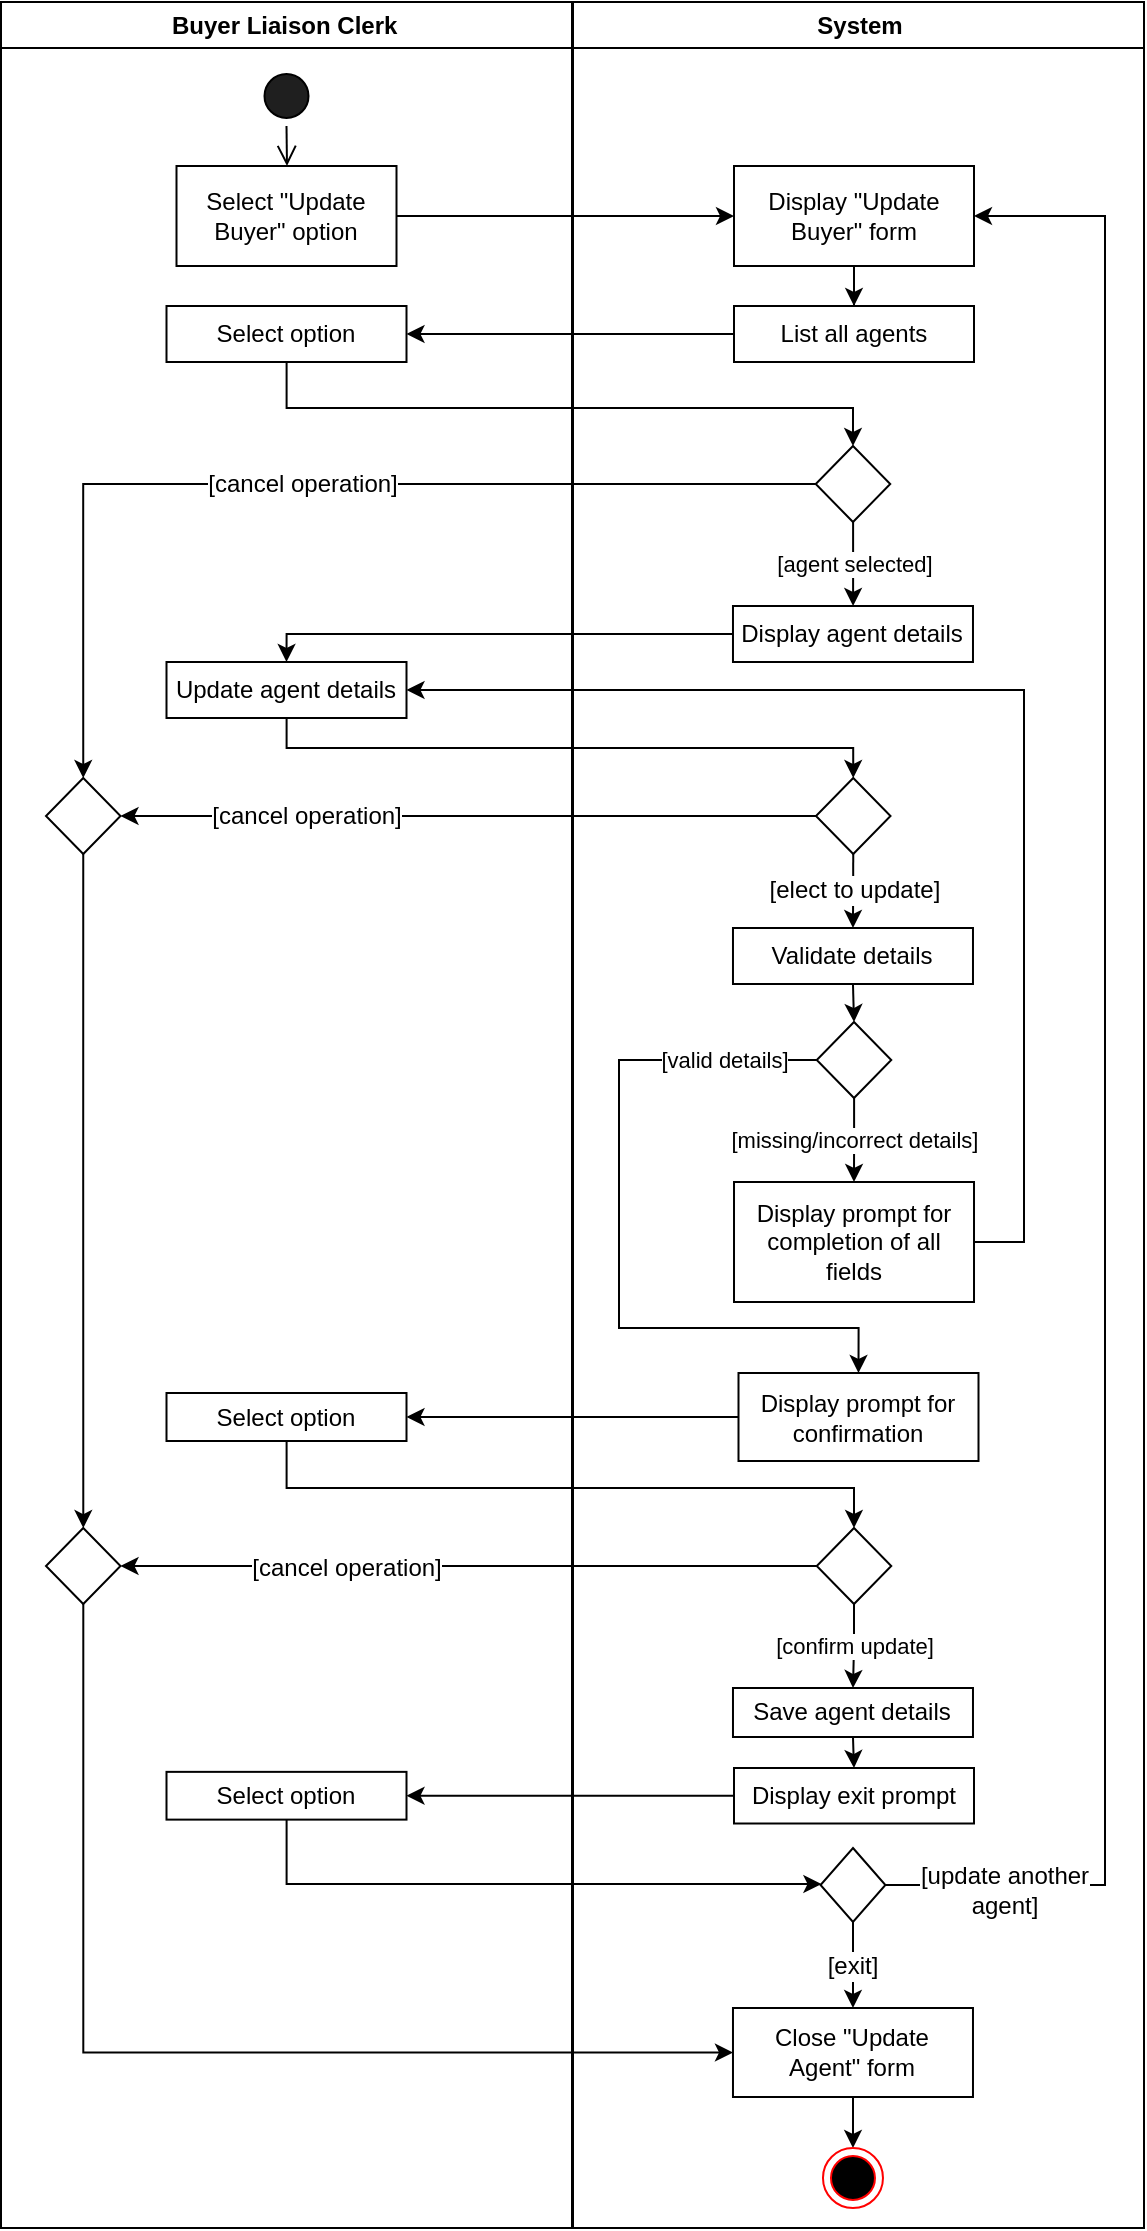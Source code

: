 <mxfile version="20.3.6" type="github"><diagram name="Page-1" id="e7e014a7-5840-1c2e-5031-d8a46d1fe8dd"><mxGraphModel dx="838" dy="1108" grid="1" gridSize="10" guides="1" tooltips="1" connect="1" arrows="1" fold="1" page="1" pageScale="1" pageWidth="1169" pageHeight="1654" math="0" shadow="0"><root><mxCell id="0"/><mxCell id="1" parent="0"/><mxCell id="2" value="Buyer Liaison Clerk " style="swimlane;whiteSpace=wrap;rounded=0;deletable=0;movable=0;expand=1;collapsible=0;" parent="1" vertex="1"><mxGeometry x="158.5" y="127" width="285.5" height="1113" as="geometry"/></mxCell><mxCell id="5" value="" style="ellipse;shape=startState;rounded=0;whiteSpace=wrap;fillColor=#1F1F1F;" parent="2" vertex="1"><mxGeometry x="127.75" y="32" width="30" height="30" as="geometry"/></mxCell><mxCell id="6" value="" style="edgeStyle=elbowEdgeStyle;elbow=horizontal;verticalAlign=bottom;endArrow=open;endSize=8;endFill=1;rounded=0;exitX=0.5;exitY=1;exitDx=0;exitDy=0;" parent="2" source="5" target="7" edge="1"><mxGeometry x="100" y="40" as="geometry"><mxPoint x="115" y="110" as="targetPoint"/><mxPoint x="140.5" y="90" as="sourcePoint"/></mxGeometry></mxCell><mxCell id="7" value="Select &quot;Update Buyer&quot; option" style="rounded=0;whiteSpace=wrap;" parent="2" vertex="1"><mxGeometry x="87.75" y="82" width="110" height="50" as="geometry"/></mxCell><mxCell id="bqYrFDz9AfAW0xV19m9E-46" value="Select option" style="whiteSpace=wrap;html=1;rounded=0;" parent="2" vertex="1"><mxGeometry x="82.75" y="152" width="120" height="28" as="geometry"/></mxCell><mxCell id="VSnS6wqzOySut8PEu_Ir-9" value="Update agent details" style="whiteSpace=wrap;html=1;rounded=0;" parent="2" vertex="1"><mxGeometry x="82.75" y="330" width="120" height="28" as="geometry"/></mxCell><mxCell id="VSnS6wqzOySut8PEu_Ir-27" value="Select option" style="whiteSpace=wrap;html=1;rounded=0;" parent="2" vertex="1"><mxGeometry x="82.75" y="695.5" width="120" height="24" as="geometry"/></mxCell><mxCell id="VSnS6wqzOySut8PEu_Ir-46" value="" style="rhombus;whiteSpace=wrap;html=1;rounded=0;arcSize=20;fixedWidth=0;" parent="2" vertex="1"><mxGeometry x="22.5" y="763" width="37.25" height="38" as="geometry"/></mxCell><mxCell id="VSnS6wqzOySut8PEu_Ir-60" style="edgeStyle=orthogonalEdgeStyle;rounded=0;orthogonalLoop=1;jettySize=auto;html=1;exitX=0.5;exitY=1;exitDx=0;exitDy=0;fontFamily=Helvetica;fontSize=12;fontColor=default;" parent="2" source="VSnS6wqzOySut8PEu_Ir-57" target="VSnS6wqzOySut8PEu_Ir-46" edge="1"><mxGeometry relative="1" as="geometry"/></mxCell><mxCell id="VSnS6wqzOySut8PEu_Ir-57" value="" style="rhombus;whiteSpace=wrap;html=1;rounded=0;" parent="2" vertex="1"><mxGeometry x="22.5" y="388" width="37.25" height="38" as="geometry"/></mxCell><mxCell id="3" value="System" style="swimlane;whiteSpace=wrap;rounded=0;deletable=0;movable=0;expand=1;collapsible=0;" parent="1" vertex="1"><mxGeometry x="444.5" y="127" width="285.5" height="1113" as="geometry"/></mxCell><mxCell id="bqYrFDz9AfAW0xV19m9E-45" value="" style="edgeStyle=orthogonalEdgeStyle;rounded=0;orthogonalLoop=1;jettySize=auto;html=1;" parent="3" source="bqYrFDz9AfAW0xV19m9E-42" target="bqYrFDz9AfAW0xV19m9E-44" edge="1"><mxGeometry relative="1" as="geometry"/></mxCell><mxCell id="bqYrFDz9AfAW0xV19m9E-42" value="Display &quot;Update Buyer&quot; form" style="whiteSpace=wrap;html=1;rounded=0;" parent="3" vertex="1"><mxGeometry x="80.5" y="82" width="120" height="50" as="geometry"/></mxCell><mxCell id="bqYrFDz9AfAW0xV19m9E-44" value="List all agents" style="whiteSpace=wrap;html=1;rounded=0;" parent="3" vertex="1"><mxGeometry x="80.5" y="152" width="120" height="28" as="geometry"/></mxCell><object label="[agent selected]" id="VSnS6wqzOySut8PEu_Ir-8"><mxCell style="edgeStyle=orthogonalEdgeStyle;rounded=0;orthogonalLoop=1;jettySize=auto;html=1;" parent="3" source="bqYrFDz9AfAW0xV19m9E-48" target="VSnS6wqzOySut8PEu_Ir-7" edge="1"><mxGeometry relative="1" as="geometry"><Array as="points"><mxPoint x="140" y="282"/><mxPoint x="140" y="282"/></Array></mxGeometry></mxCell></object><mxCell id="bqYrFDz9AfAW0xV19m9E-48" value="" style="rhombus;whiteSpace=wrap;html=1;rounded=0;" parent="3" vertex="1"><mxGeometry x="121.37" y="222" width="37.25" height="38" as="geometry"/></mxCell><mxCell id="VSnS6wqzOySut8PEu_Ir-7" value="Display agent details" style="whiteSpace=wrap;html=1;rounded=0;" parent="3" vertex="1"><mxGeometry x="79.99" y="302" width="120" height="28" as="geometry"/></mxCell><mxCell id="VSnS6wqzOySut8PEu_Ir-62" value="[elect to update]" style="edgeStyle=orthogonalEdgeStyle;rounded=0;orthogonalLoop=1;jettySize=auto;html=1;exitX=0.5;exitY=1;exitDx=0;exitDy=0;entryX=0.5;entryY=0;entryDx=0;entryDy=0;fontFamily=Helvetica;fontSize=12;fontColor=default;" parent="3" source="VSnS6wqzOySut8PEu_Ir-11" target="VSnS6wqzOySut8PEu_Ir-13" edge="1"><mxGeometry relative="1" as="geometry"/></mxCell><mxCell id="VSnS6wqzOySut8PEu_Ir-11" value="" style="rhombus;whiteSpace=wrap;html=1;rounded=0;" parent="3" vertex="1"><mxGeometry x="121.5" y="388" width="37.25" height="38" as="geometry"/></mxCell><mxCell id="VSnS6wqzOySut8PEu_Ir-63" style="edgeStyle=orthogonalEdgeStyle;rounded=0;orthogonalLoop=1;jettySize=auto;html=1;exitX=0.5;exitY=1;exitDx=0;exitDy=0;entryX=0.5;entryY=0;entryDx=0;entryDy=0;fontFamily=Helvetica;fontSize=12;fontColor=default;" parent="3" source="VSnS6wqzOySut8PEu_Ir-13" target="VSnS6wqzOySut8PEu_Ir-15" edge="1"><mxGeometry relative="1" as="geometry"/></mxCell><mxCell id="VSnS6wqzOySut8PEu_Ir-13" value="Validate details" style="whiteSpace=wrap;html=1;rounded=0;" parent="3" vertex="1"><mxGeometry x="79.99" y="463" width="120" height="28" as="geometry"/></mxCell><mxCell id="VSnS6wqzOySut8PEu_Ir-18" value="[missing/incorrect details]" style="edgeStyle=orthogonalEdgeStyle;rounded=0;orthogonalLoop=1;jettySize=auto;html=1;" parent="3" source="VSnS6wqzOySut8PEu_Ir-15" target="VSnS6wqzOySut8PEu_Ir-17" edge="1"><mxGeometry relative="1" as="geometry"/></mxCell><mxCell id="VSnS6wqzOySut8PEu_Ir-15" value="" style="rhombus;whiteSpace=wrap;html=1;rounded=0;" parent="3" vertex="1"><mxGeometry x="121.88" y="510" width="37.25" height="38" as="geometry"/></mxCell><mxCell id="VSnS6wqzOySut8PEu_Ir-17" value="Display prompt for completion of all fields" style="whiteSpace=wrap;html=1;rounded=0;" parent="3" vertex="1"><mxGeometry x="80.505" y="590" width="120" height="60" as="geometry"/></mxCell><mxCell id="VSnS6wqzOySut8PEu_Ir-25" value="Display prompt for confirmation" style="whiteSpace=wrap;html=1;rounded=0;" parent="3" vertex="1"><mxGeometry x="82.75" y="685.5" width="120" height="44" as="geometry"/></mxCell><mxCell id="VSnS6wqzOySut8PEu_Ir-26" value="[valid details]" style="edgeStyle=orthogonalEdgeStyle;rounded=0;orthogonalLoop=1;jettySize=auto;html=1;entryX=0.5;entryY=0;entryDx=0;entryDy=0;" parent="3" source="VSnS6wqzOySut8PEu_Ir-15" target="VSnS6wqzOySut8PEu_Ir-25" edge="1"><mxGeometry x="-0.753" relative="1" as="geometry"><mxPoint x="155.5" y="673" as="targetPoint"/><Array as="points"><mxPoint x="23" y="529"/><mxPoint x="23" y="663"/><mxPoint x="143" y="663"/></Array><mxPoint as="offset"/></mxGeometry></mxCell><mxCell id="VSnS6wqzOySut8PEu_Ir-37" value="" style="rhombus;whiteSpace=wrap;html=1;rounded=0;autosize=1;" parent="3" vertex="1"><mxGeometry x="123.77" y="923" width="32.44" height="37" as="geometry"/></mxCell><mxCell id="VSnS6wqzOySut8PEu_Ir-33" value="Display exit prompt" style="whiteSpace=wrap;html=1;rounded=0;" parent="3" vertex="1"><mxGeometry x="80.5" y="883" width="120" height="27.75" as="geometry"/></mxCell><mxCell id="VSnS6wqzOySut8PEu_Ir-38" value="" style="edgeStyle=orthogonalEdgeStyle;rounded=0;orthogonalLoop=1;jettySize=auto;html=1;" parent="3" source="VSnS6wqzOySut8PEu_Ir-35" target="VSnS6wqzOySut8PEu_Ir-37" edge="1"><mxGeometry relative="1" as="geometry"><Array as="points"><mxPoint x="-143" y="941"/></Array></mxGeometry></mxCell><mxCell id="VSnS6wqzOySut8PEu_Ir-35" value="Select option" style="whiteSpace=wrap;html=1;rounded=0;" parent="3" vertex="1"><mxGeometry x="-203.25" y="884.93" width="120" height="23.88" as="geometry"/></mxCell><mxCell id="VSnS6wqzOySut8PEu_Ir-36" value="" style="edgeStyle=orthogonalEdgeStyle;rounded=0;orthogonalLoop=1;jettySize=auto;html=1;" parent="3" source="VSnS6wqzOySut8PEu_Ir-33" target="VSnS6wqzOySut8PEu_Ir-35" edge="1"><mxGeometry relative="1" as="geometry"/></mxCell><mxCell id="VSnS6wqzOySut8PEu_Ir-43" value="" style="edgeStyle=orthogonalEdgeStyle;rounded=0;orthogonalLoop=1;jettySize=auto;html=1;fontFamily=Helvetica;fontSize=12;fontColor=default;" parent="3" source="VSnS6wqzOySut8PEu_Ir-39" target="VSnS6wqzOySut8PEu_Ir-41" edge="1"><mxGeometry relative="1" as="geometry"/></mxCell><mxCell id="VSnS6wqzOySut8PEu_Ir-39" value="Close &quot;Update &lt;br&gt;Agent&quot; form" style="whiteSpace=wrap;html=1;rounded=0;" parent="3" vertex="1"><mxGeometry x="79.99" y="1003" width="120" height="44.5" as="geometry"/></mxCell><mxCell id="VSnS6wqzOySut8PEu_Ir-40" value="[exit]" style="edgeStyle=orthogonalEdgeStyle;rounded=0;orthogonalLoop=1;jettySize=auto;html=1;fontFamily=Helvetica;fontSize=12;fontColor=default;" parent="3" source="VSnS6wqzOySut8PEu_Ir-37" target="VSnS6wqzOySut8PEu_Ir-39" edge="1"><mxGeometry relative="1" as="geometry"/></mxCell><mxCell id="VSnS6wqzOySut8PEu_Ir-49" style="edgeStyle=orthogonalEdgeStyle;rounded=0;orthogonalLoop=1;jettySize=auto;html=1;exitX=0.5;exitY=1;exitDx=0;exitDy=0;entryX=0.5;entryY=0;entryDx=0;entryDy=0;fontFamily=Helvetica;fontSize=12;fontColor=default;" parent="3" source="VSnS6wqzOySut8PEu_Ir-31" target="VSnS6wqzOySut8PEu_Ir-33" edge="1"><mxGeometry relative="1" as="geometry"/></mxCell><mxCell id="VSnS6wqzOySut8PEu_Ir-31" value="Save agent details" style="whiteSpace=wrap;html=1;rounded=0;" parent="3" vertex="1"><mxGeometry x="79.99" y="843" width="120" height="24.5" as="geometry"/></mxCell><mxCell id="VSnS6wqzOySut8PEu_Ir-32" value="[confirm update]" style="edgeStyle=orthogonalEdgeStyle;rounded=0;orthogonalLoop=1;jettySize=auto;html=1;exitX=0.5;exitY=1;exitDx=0;exitDy=0;" parent="3" source="VSnS6wqzOySut8PEu_Ir-47" target="VSnS6wqzOySut8PEu_Ir-31" edge="1"><mxGeometry relative="1" as="geometry"><mxPoint x="140.5" y="800" as="sourcePoint"/></mxGeometry></mxCell><mxCell id="VSnS6wqzOySut8PEu_Ir-41" value="" style="ellipse;html=1;shape=endState;fillColor=#000000;strokeColor=#ff0000;rounded=0;fontFamily=Helvetica;fontSize=12;fontColor=default;" parent="3" vertex="1"><mxGeometry x="124.99" y="1073" width="30" height="30" as="geometry"/></mxCell><mxCell id="VSnS6wqzOySut8PEu_Ir-47" value="" style="rhombus;whiteSpace=wrap;html=1;rounded=0;" parent="3" vertex="1"><mxGeometry x="121.88" y="763" width="37.25" height="38" as="geometry"/></mxCell><mxCell id="VSnS6wqzOySut8PEu_Ir-53" value="[update another &lt;br&gt;agent]" style="edgeStyle=orthogonalEdgeStyle;rounded=0;orthogonalLoop=1;jettySize=auto;html=1;exitX=1;exitY=0.5;exitDx=0;exitDy=0;fontFamily=Helvetica;fontSize=12;fontColor=default;entryX=1;entryY=0.5;entryDx=0;entryDy=0;" parent="3" source="VSnS6wqzOySut8PEu_Ir-37" target="bqYrFDz9AfAW0xV19m9E-42" edge="1"><mxGeometry x="-0.883" y="-1" relative="1" as="geometry"><mxPoint x="255.5" y="101.333" as="targetPoint"/><Array as="points"><mxPoint x="266" y="942"/><mxPoint x="266" y="107"/></Array><mxPoint y="1" as="offset"/></mxGeometry></mxCell><mxCell id="bqYrFDz9AfAW0xV19m9E-43" value="" style="edgeStyle=orthogonalEdgeStyle;rounded=0;orthogonalLoop=1;jettySize=auto;html=1;" parent="1" source="7" target="bqYrFDz9AfAW0xV19m9E-42" edge="1"><mxGeometry relative="1" as="geometry"/></mxCell><mxCell id="bqYrFDz9AfAW0xV19m9E-47" value="" style="edgeStyle=orthogonalEdgeStyle;rounded=0;orthogonalLoop=1;jettySize=auto;html=1;" parent="1" source="bqYrFDz9AfAW0xV19m9E-44" target="bqYrFDz9AfAW0xV19m9E-46" edge="1"><mxGeometry relative="1" as="geometry"/></mxCell><mxCell id="bqYrFDz9AfAW0xV19m9E-49" value="" style="edgeStyle=orthogonalEdgeStyle;rounded=0;orthogonalLoop=1;jettySize=auto;html=1;entryX=0.5;entryY=0;entryDx=0;entryDy=0;" parent="1" source="bqYrFDz9AfAW0xV19m9E-46" target="bqYrFDz9AfAW0xV19m9E-48" edge="1"><mxGeometry relative="1" as="geometry"><Array as="points"><mxPoint x="301" y="330"/><mxPoint x="585" y="330"/></Array></mxGeometry></mxCell><mxCell id="VSnS6wqzOySut8PEu_Ir-10" value="" style="edgeStyle=orthogonalEdgeStyle;rounded=0;orthogonalLoop=1;jettySize=auto;html=1;entryX=0.5;entryY=0;entryDx=0;entryDy=0;" parent="1" source="VSnS6wqzOySut8PEu_Ir-7" target="VSnS6wqzOySut8PEu_Ir-9" edge="1"><mxGeometry relative="1" as="geometry"><Array as="points"><mxPoint x="301" y="443"/></Array></mxGeometry></mxCell><mxCell id="VSnS6wqzOySut8PEu_Ir-12" value="" style="edgeStyle=orthogonalEdgeStyle;rounded=0;orthogonalLoop=1;jettySize=auto;html=1;entryX=0.5;entryY=0;entryDx=0;entryDy=0;" parent="1" source="VSnS6wqzOySut8PEu_Ir-9" target="VSnS6wqzOySut8PEu_Ir-11" edge="1"><mxGeometry relative="1" as="geometry"><Array as="points"><mxPoint x="301" y="500"/><mxPoint x="585" y="500"/></Array></mxGeometry></mxCell><mxCell id="VSnS6wqzOySut8PEu_Ir-28" value="" style="edgeStyle=orthogonalEdgeStyle;rounded=0;orthogonalLoop=1;jettySize=auto;html=1;" parent="1" source="VSnS6wqzOySut8PEu_Ir-25" target="VSnS6wqzOySut8PEu_Ir-27" edge="1"><mxGeometry relative="1" as="geometry"/></mxCell><mxCell id="VSnS6wqzOySut8PEu_Ir-30" value="" style="edgeStyle=orthogonalEdgeStyle;rounded=0;orthogonalLoop=1;jettySize=auto;html=1;entryX=0.5;entryY=0;entryDx=0;entryDy=0;" parent="1" source="VSnS6wqzOySut8PEu_Ir-27" target="VSnS6wqzOySut8PEu_Ir-47" edge="1"><mxGeometry relative="1" as="geometry"><mxPoint x="585" y="890" as="targetPoint"/><Array as="points"><mxPoint x="301" y="870"/><mxPoint x="585" y="870"/><mxPoint x="585" y="889"/></Array></mxGeometry></mxCell><mxCell id="VSnS6wqzOySut8PEu_Ir-45" value="[cancel operation]" style="endArrow=classic;html=1;rounded=0;fontFamily=Helvetica;fontSize=12;fontColor=default;exitX=0;exitY=0.5;exitDx=0;exitDy=0;snapToPoint=1;entryX=1;entryY=0.5;entryDx=0;entryDy=0;" parent="1" source="VSnS6wqzOySut8PEu_Ir-47" target="VSnS6wqzOySut8PEu_Ir-46" edge="1"><mxGeometry x="0.354" y="1" width="50" height="50" relative="1" as="geometry"><mxPoint x="565" y="908.5" as="sourcePoint"/><mxPoint x="300" y="908" as="targetPoint"/><mxPoint as="offset"/></mxGeometry></mxCell><mxCell id="VSnS6wqzOySut8PEu_Ir-51" style="edgeStyle=orthogonalEdgeStyle;rounded=0;orthogonalLoop=1;jettySize=auto;html=1;entryX=0;entryY=0.5;entryDx=0;entryDy=0;fontFamily=Helvetica;fontSize=12;fontColor=default;" parent="1" source="VSnS6wqzOySut8PEu_Ir-46" target="VSnS6wqzOySut8PEu_Ir-39" edge="1"><mxGeometry relative="1" as="geometry"><Array as="points"><mxPoint x="199" y="1152"/></Array></mxGeometry></mxCell><mxCell id="VSnS6wqzOySut8PEu_Ir-52" value="[cancel operation]" style="endArrow=classic;html=1;rounded=0;fontFamily=Helvetica;fontSize=12;fontColor=default;snapToPoint=0;exitX=0;exitY=0.5;exitDx=0;exitDy=0;entryX=1;entryY=0.5;entryDx=0;entryDy=0;" parent="1" source="VSnS6wqzOySut8PEu_Ir-11" target="VSnS6wqzOySut8PEu_Ir-57" edge="1"><mxGeometry x="0.468" width="50" height="50" relative="1" as="geometry"><mxPoint x="380" y="895" as="sourcePoint"/><mxPoint x="230" y="535" as="targetPoint"/><Array as="points"/><mxPoint as="offset"/></mxGeometry></mxCell><mxCell id="VSnS6wqzOySut8PEu_Ir-59" value="[cancel operation]" style="edgeStyle=orthogonalEdgeStyle;rounded=0;orthogonalLoop=1;jettySize=auto;html=1;exitX=0;exitY=0.5;exitDx=0;exitDy=0;entryX=0.5;entryY=0;entryDx=0;entryDy=0;fontFamily=Helvetica;fontSize=12;fontColor=default;" parent="1" source="bqYrFDz9AfAW0xV19m9E-48" target="VSnS6wqzOySut8PEu_Ir-57" edge="1"><mxGeometry relative="1" as="geometry"/></mxCell><mxCell id="VSnS6wqzOySut8PEu_Ir-64" style="edgeStyle=orthogonalEdgeStyle;rounded=0;orthogonalLoop=1;jettySize=auto;html=1;exitX=1;exitY=0.5;exitDx=0;exitDy=0;fontFamily=Helvetica;fontSize=12;fontColor=default;entryX=1;entryY=0.5;entryDx=0;entryDy=0;" parent="1" source="VSnS6wqzOySut8PEu_Ir-17" target="VSnS6wqzOySut8PEu_Ir-9" edge="1"><mxGeometry relative="1" as="geometry"><mxPoint x="670" y="460" as="targetPoint"/><Array as="points"><mxPoint x="670" y="747"/><mxPoint x="670" y="471"/></Array></mxGeometry></mxCell></root></mxGraphModel></diagram></mxfile>